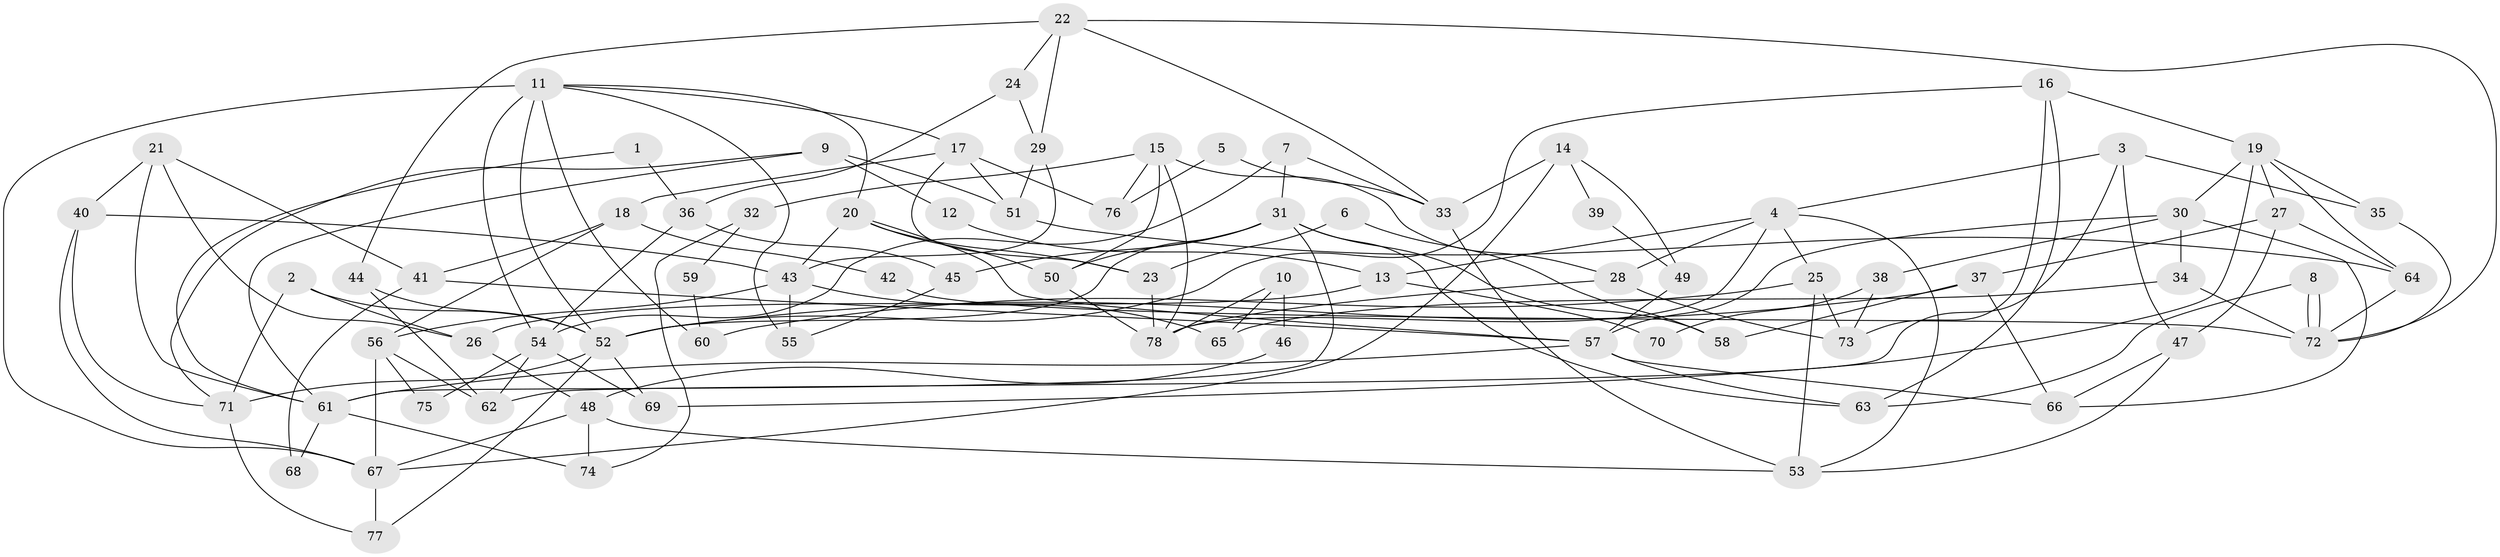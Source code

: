 // Generated by graph-tools (version 1.1) at 2025/14/03/09/25 04:14:55]
// undirected, 78 vertices, 156 edges
graph export_dot {
graph [start="1"]
  node [color=gray90,style=filled];
  1;
  2;
  3;
  4;
  5;
  6;
  7;
  8;
  9;
  10;
  11;
  12;
  13;
  14;
  15;
  16;
  17;
  18;
  19;
  20;
  21;
  22;
  23;
  24;
  25;
  26;
  27;
  28;
  29;
  30;
  31;
  32;
  33;
  34;
  35;
  36;
  37;
  38;
  39;
  40;
  41;
  42;
  43;
  44;
  45;
  46;
  47;
  48;
  49;
  50;
  51;
  52;
  53;
  54;
  55;
  56;
  57;
  58;
  59;
  60;
  61;
  62;
  63;
  64;
  65;
  66;
  67;
  68;
  69;
  70;
  71;
  72;
  73;
  74;
  75;
  76;
  77;
  78;
  1 -- 36;
  1 -- 61;
  2 -- 71;
  2 -- 52;
  2 -- 26;
  3 -- 35;
  3 -- 4;
  3 -- 47;
  3 -- 62;
  4 -- 78;
  4 -- 28;
  4 -- 13;
  4 -- 25;
  4 -- 53;
  5 -- 76;
  5 -- 33;
  6 -- 58;
  6 -- 23;
  7 -- 33;
  7 -- 54;
  7 -- 31;
  8 -- 63;
  8 -- 72;
  8 -- 72;
  9 -- 51;
  9 -- 61;
  9 -- 12;
  9 -- 71;
  10 -- 65;
  10 -- 78;
  10 -- 46;
  11 -- 52;
  11 -- 67;
  11 -- 17;
  11 -- 20;
  11 -- 54;
  11 -- 55;
  11 -- 60;
  12 -- 13;
  13 -- 26;
  13 -- 70;
  14 -- 67;
  14 -- 33;
  14 -- 39;
  14 -- 49;
  15 -- 78;
  15 -- 50;
  15 -- 28;
  15 -- 32;
  15 -- 76;
  16 -- 52;
  16 -- 63;
  16 -- 19;
  16 -- 73;
  17 -- 51;
  17 -- 18;
  17 -- 23;
  17 -- 76;
  18 -- 56;
  18 -- 41;
  18 -- 42;
  19 -- 69;
  19 -- 27;
  19 -- 30;
  19 -- 35;
  19 -- 64;
  20 -- 23;
  20 -- 43;
  20 -- 50;
  20 -- 57;
  21 -- 41;
  21 -- 61;
  21 -- 26;
  21 -- 40;
  22 -- 44;
  22 -- 72;
  22 -- 24;
  22 -- 29;
  22 -- 33;
  23 -- 78;
  24 -- 36;
  24 -- 29;
  25 -- 53;
  25 -- 60;
  25 -- 73;
  26 -- 48;
  27 -- 47;
  27 -- 37;
  27 -- 64;
  28 -- 73;
  28 -- 78;
  29 -- 43;
  29 -- 51;
  30 -- 66;
  30 -- 34;
  30 -- 38;
  30 -- 57;
  31 -- 52;
  31 -- 45;
  31 -- 50;
  31 -- 58;
  31 -- 61;
  31 -- 63;
  32 -- 74;
  32 -- 59;
  33 -- 53;
  34 -- 72;
  34 -- 65;
  35 -- 72;
  36 -- 54;
  36 -- 45;
  37 -- 66;
  37 -- 52;
  37 -- 58;
  38 -- 73;
  38 -- 70;
  39 -- 49;
  40 -- 43;
  40 -- 67;
  40 -- 71;
  41 -- 57;
  41 -- 68;
  42 -- 72;
  43 -- 55;
  43 -- 56;
  43 -- 65;
  44 -- 52;
  44 -- 62;
  45 -- 55;
  46 -- 48;
  47 -- 53;
  47 -- 66;
  48 -- 67;
  48 -- 53;
  48 -- 74;
  49 -- 57;
  50 -- 78;
  51 -- 64;
  52 -- 71;
  52 -- 69;
  52 -- 77;
  54 -- 62;
  54 -- 69;
  54 -- 75;
  56 -- 67;
  56 -- 62;
  56 -- 75;
  57 -- 61;
  57 -- 63;
  57 -- 66;
  59 -- 60;
  61 -- 68;
  61 -- 74;
  64 -- 72;
  67 -- 77;
  71 -- 77;
}
